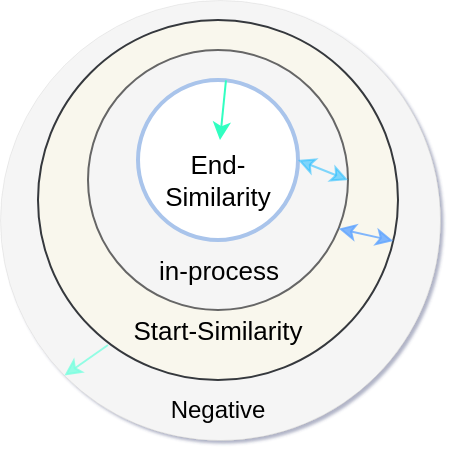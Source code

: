 <mxfile version="24.2.1" type="github">
  <diagram name="第 1 页" id="3holGEopGNu-6rJ0KDUA">
    <mxGraphModel dx="529" dy="303" grid="1" gridSize="10" guides="1" tooltips="1" connect="1" arrows="1" fold="1" page="1" pageScale="1" pageWidth="827" pageHeight="1169" background="none" math="0" shadow="1">
      <root>
        <mxCell id="0" />
        <mxCell id="1" parent="0" />
        <mxCell id="nhPjuDX4u7KFY1a2a7d--13" value="" style="ellipse;whiteSpace=wrap;html=1;aspect=fixed;dashed=1;strokeWidth=0;fillColor=#f5f5f5;fontColor=#333333;strokeColor=#666666;" vertex="1" parent="1">
          <mxGeometry x="240" y="170" width="220" height="220" as="geometry" />
        </mxCell>
        <mxCell id="nhPjuDX4u7KFY1a2a7d--8" value="" style="ellipse;whiteSpace=wrap;html=1;aspect=fixed;fillColor=#f9f7ed;strokeColor=#36393d;" vertex="1" parent="1">
          <mxGeometry x="259" y="180" width="180" height="180" as="geometry" />
        </mxCell>
        <mxCell id="nhPjuDX4u7KFY1a2a7d--5" value="" style="ellipse;whiteSpace=wrap;html=1;aspect=fixed;strokeColor=#666666;fillColor=#f5f5f5;fontColor=#333333;" vertex="1" parent="1">
          <mxGeometry x="284" y="195" width="130" height="130" as="geometry" />
        </mxCell>
        <mxCell id="nhPjuDX4u7KFY1a2a7d--1" value="" style="ellipse;whiteSpace=wrap;html=1;aspect=fixed;strokeColor=#A9C4EB;strokeWidth=2;perimeterSpacing=0;" vertex="1" parent="1">
          <mxGeometry x="309" y="210" width="80" height="80" as="geometry" />
        </mxCell>
        <mxCell id="nhPjuDX4u7KFY1a2a7d--6" value="" style="endArrow=classic;startArrow=classic;html=1;rounded=0;entryX=1;entryY=0.5;entryDx=0;entryDy=0;exitX=1;exitY=0.5;exitDx=0;exitDy=0;opacity=60;strokeColor=#2EC0FF;" edge="1" parent="1" source="nhPjuDX4u7KFY1a2a7d--1" target="nhPjuDX4u7KFY1a2a7d--5">
          <mxGeometry width="50" height="50" relative="1" as="geometry">
            <mxPoint x="270" y="360" as="sourcePoint" />
            <mxPoint x="320" y="310" as="targetPoint" />
          </mxGeometry>
        </mxCell>
        <mxCell id="nhPjuDX4u7KFY1a2a7d--7" value="&lt;font style=&quot;font-size: 13px;&quot;&gt;in-process&lt;/font&gt;" style="text;html=1;align=center;verticalAlign=middle;whiteSpace=wrap;rounded=0;" vertex="1" parent="1">
          <mxGeometry x="303.5" y="290" width="91" height="30" as="geometry" />
        </mxCell>
        <mxCell id="nhPjuDX4u7KFY1a2a7d--9" value="&lt;font style=&quot;font-size: 13px;&quot;&gt;Start-Similarity&lt;/font&gt;" style="text;html=1;align=center;verticalAlign=middle;whiteSpace=wrap;rounded=0;" vertex="1" parent="1">
          <mxGeometry x="294" y="320" width="110" height="30" as="geometry" />
        </mxCell>
        <mxCell id="nhPjuDX4u7KFY1a2a7d--11" value="&lt;font style=&quot;font-size: 13px;&quot;&gt;End- Similarity&lt;/font&gt;" style="text;html=1;align=center;verticalAlign=middle;whiteSpace=wrap;rounded=0;" vertex="1" parent="1">
          <mxGeometry x="319" y="245" width="60" height="30" as="geometry" />
        </mxCell>
        <mxCell id="nhPjuDX4u7KFY1a2a7d--12" value="" style="endArrow=classic;startArrow=classic;html=1;rounded=0;exitX=0.964;exitY=0.687;exitDx=0;exitDy=0;exitPerimeter=0;opacity=80;strokeColor=#61A5FF;" edge="1" parent="1" source="nhPjuDX4u7KFY1a2a7d--5" target="nhPjuDX4u7KFY1a2a7d--8">
          <mxGeometry width="50" height="50" relative="1" as="geometry">
            <mxPoint x="399" y="260" as="sourcePoint" />
            <mxPoint x="424" y="270" as="targetPoint" />
          </mxGeometry>
        </mxCell>
        <mxCell id="nhPjuDX4u7KFY1a2a7d--14" value="Negative" style="text;html=1;align=center;verticalAlign=middle;whiteSpace=wrap;rounded=0;" vertex="1" parent="1">
          <mxGeometry x="319" y="360" width="60" height="30" as="geometry" />
        </mxCell>
        <mxCell id="nhPjuDX4u7KFY1a2a7d--16" value="" style="endArrow=classic;html=1;rounded=0;entryX=0;entryY=1;entryDx=0;entryDy=0;exitX=0;exitY=0.75;exitDx=0;exitDy=0;opacity=80;strokeColor=#7AFFE0;" edge="1" parent="1" source="nhPjuDX4u7KFY1a2a7d--9" target="nhPjuDX4u7KFY1a2a7d--13">
          <mxGeometry width="50" height="50" relative="1" as="geometry">
            <mxPoint x="250" y="290" as="sourcePoint" />
            <mxPoint x="300" y="240" as="targetPoint" />
          </mxGeometry>
        </mxCell>
        <mxCell id="nhPjuDX4u7KFY1a2a7d--17" value="" style="endArrow=classic;html=1;rounded=0;strokeColor=#30FFC1;" edge="1" parent="1" source="nhPjuDX4u7KFY1a2a7d--1">
          <mxGeometry width="50" height="50" relative="1" as="geometry">
            <mxPoint x="300" y="290" as="sourcePoint" />
            <mxPoint x="350" y="240" as="targetPoint" />
          </mxGeometry>
        </mxCell>
      </root>
    </mxGraphModel>
  </diagram>
</mxfile>
